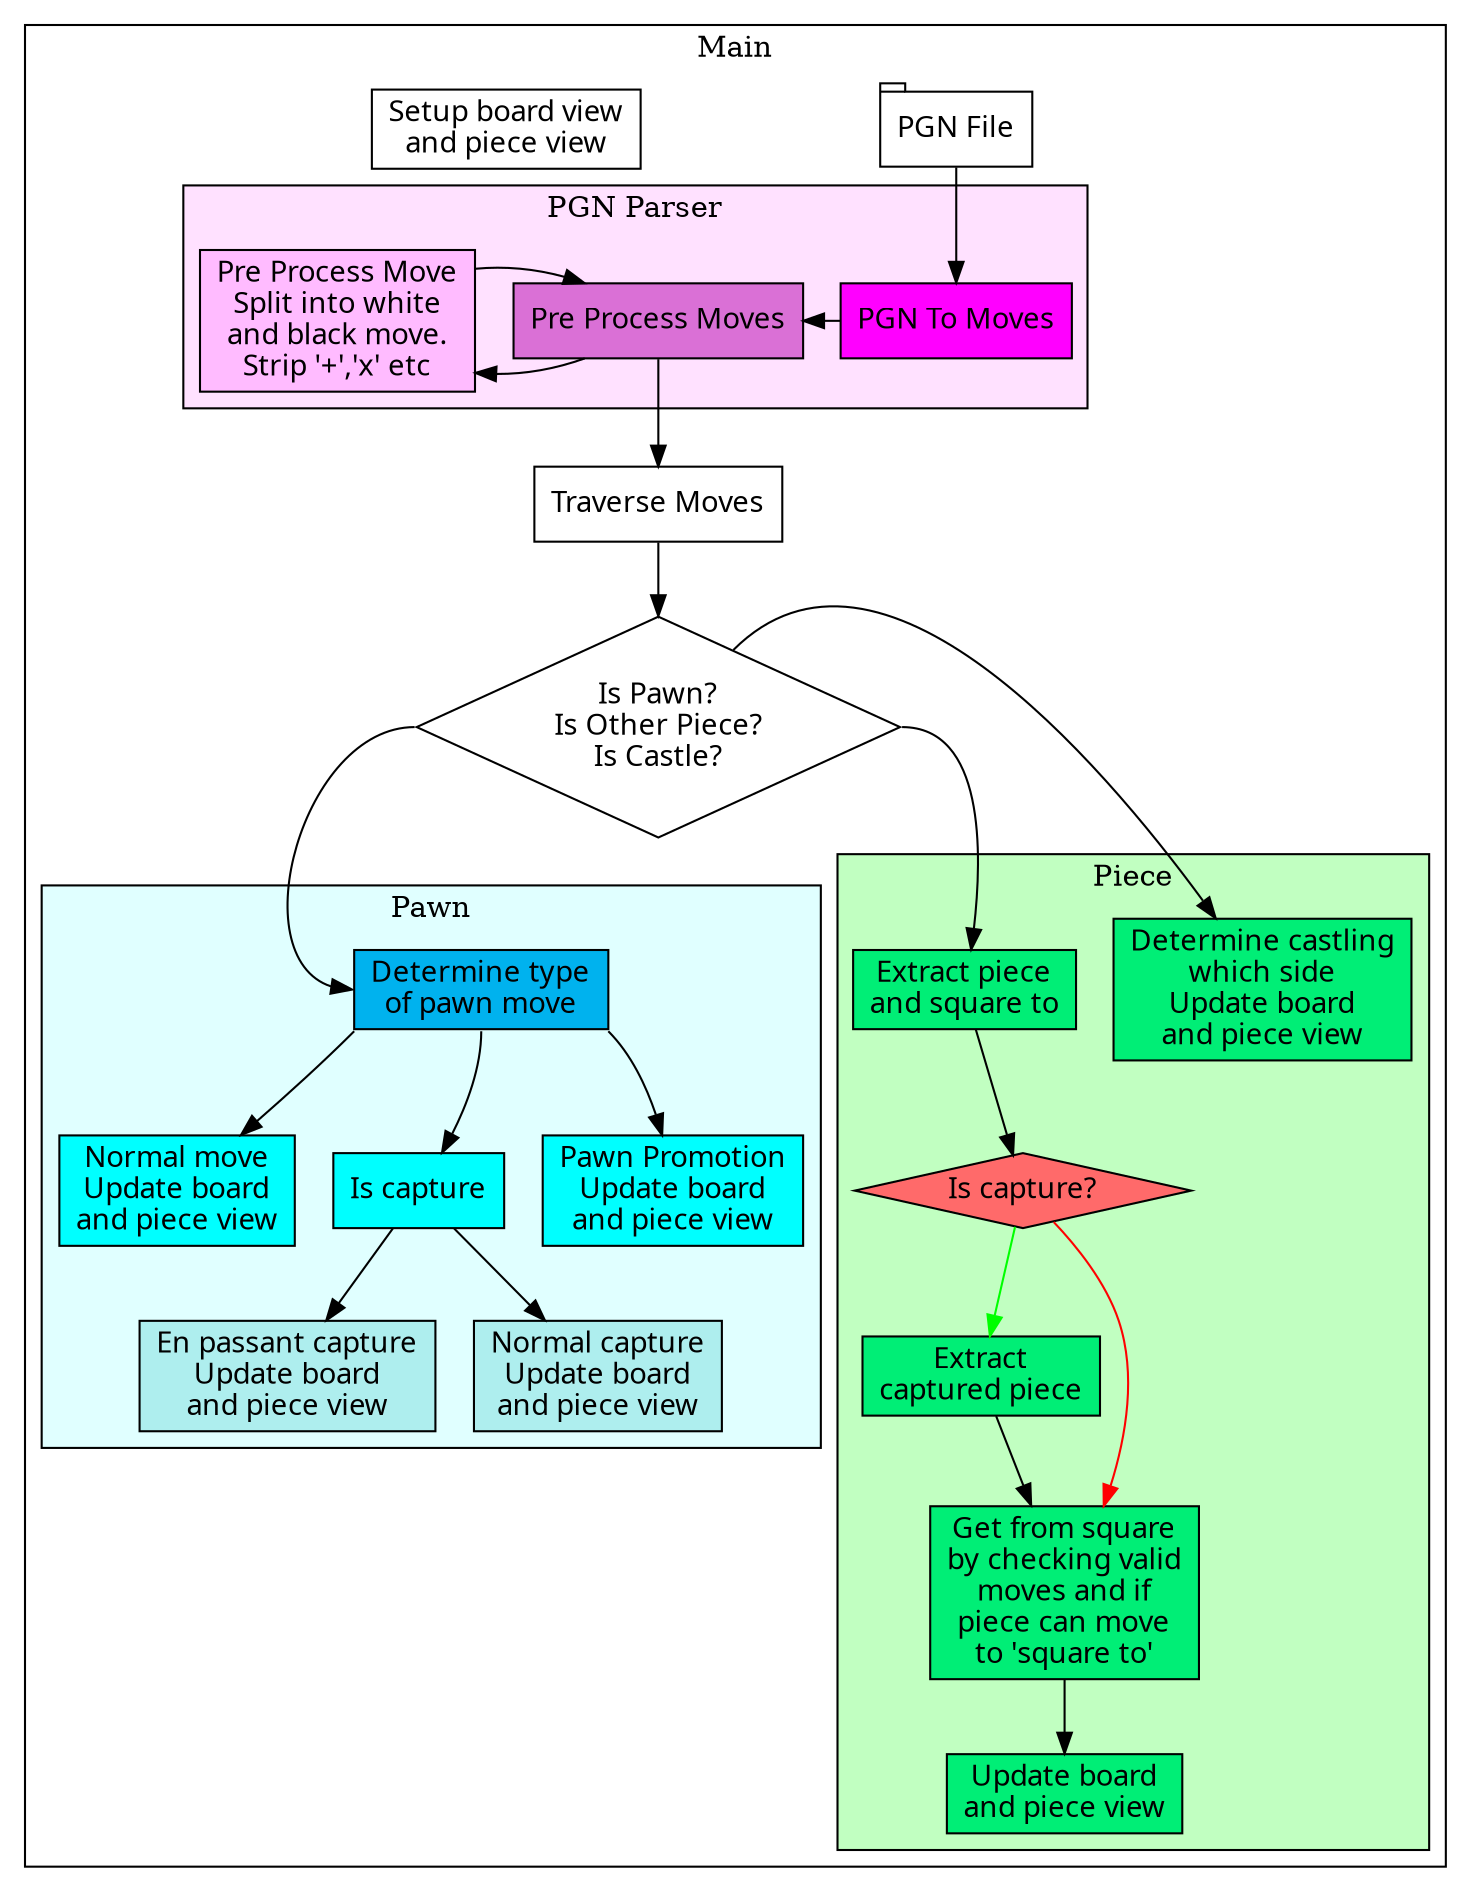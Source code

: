 digraph {
  compound=true;
  node [ fontname="Handlee" ];
  subgraph cluster_main {
    label="Main";
    file[label="PGN File" shape=tab];
    subgraph cluster_pgn_parser {
        label="PGN Parser";
        style=filled
        fillcolor=thistle1
        pgn_to_moves[label="PGN To Moves" shape=rect style=filled fillcolor=magenta1];
        pre_process_moves[label="Pre Process Moves" shape=rect style=filled fillcolor=orchid];
        pre_process_move[label="Pre Process Move\nSplit into white\nand black move.\nStrip \'+\',\'x\' etc" shape=rect style=filled fillcolor=plum1];
    }
    traverse_moves[label="Traverse Moves" shape=rect]
    is_piece_pawn_castle[label="Is Pawn?\nIs Other Piece?\nIs Castle?" shape=diamond];
    subgraph cluster_pawn {
        label="Pawn";
        style=filled 
        fillcolor=lightcyan
        make_pawn_move[label="Determine type\nof pawn move" shape=rect style=filled fillcolor=deepskyblue2];
        is_capture[label="Is capture" shape=rect style=filled fillcolor=cyan];
        en_passant[label="En passant capture\nUpdate board\nand piece view" shape=rect style=filled fillcolor=paleturquoise2];
        capture_pawn[label="Normal capture\nUpdate board\nand piece view" shape=rect style=filled fillcolor=paleturquoise2];
        move_pawn[label="Normal move\nUpdate board\nand piece view" shape=rect style=filled fillcolor=cyan];
        promotion_pawn[label="Pawn Promotion\nUpdate board\nand piece view" shape=rect style=filled fillcolor=cyan];
    }
    setup[label="Setup board view\nand piece view" shape=rect];
    subgraph cluster_piece {
        label="Piece";
        style=filled;
        fillcolor=darkseagreen1;
        castle[label="Determine castling\nwhich side\nUpdate board\nand piece view" shape=rect style=filled fillcolor=springgreen2];
        move_piece[label="Extract piece\nand square to" shape=rect style=filled fillcolor=springgreen2];
        is_capture_piece[label="Is capture?" shape=diamond style=filled fillcolor=indianred1];
        extract_captured_piece[label="Extract\ncaptured piece" shape=rect style=filled fillcolor=springgreen2];
        get_from_square[label="Get from square\nby checking valid\nmoves and if\npiece can move\nto \'square to\'" shape=rect style=filled fillcolor=springgreen2];
        update_board_piece_view[label="Update board\nand piece view" shape=rect style=filled fillcolor=springgreen2];
    }
}

  file->pgn_to_moves
  pgn_to_moves->pre_process_moves[constraint=false]
  pre_process_moves->pre_process_move[constraint=false]
  pre_process_move->pre_process_moves[constraint=false]
  pre_process_moves ->traverse_moves
  traverse_moves->is_piece_pawn_castle
  is_piece_pawn_castle:w-> make_pawn_move:w
  make_pawn_move:sw -> move_pawn;
  make_pawn_move:s -> is_capture;
  make_pawn_move:se -> promotion_pawn 
  is_capture->capture_pawn;
  is_capture->en_passant;
  is_piece_pawn_castle:e->move_piece
  is_piece_pawn_castle:ne->castle[constraint=false]
  move_piece->is_capture_piece
  is_capture_piece->extract_captured_piece[color=green]
  extract_captured_piece->get_from_square
  is_capture_piece->get_from_square[color=red]
  get_from_square->update_board_piece_view
}